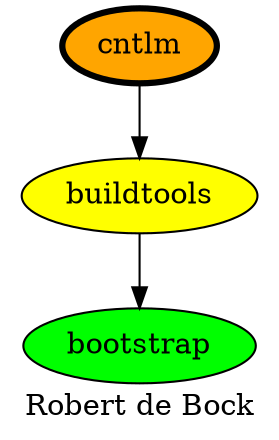 digraph PhiloDilemma {
  label = "Robert de Bock" ;
  overlap=false
  {
    bootstrap [fillcolor=green style=filled]
    buildtools [fillcolor=yellow style=filled]
    cntlm [fillcolor=orange style=filled penwidth=3]
  }
  cntlm -> buildtools
  buildtools -> bootstrap
}
